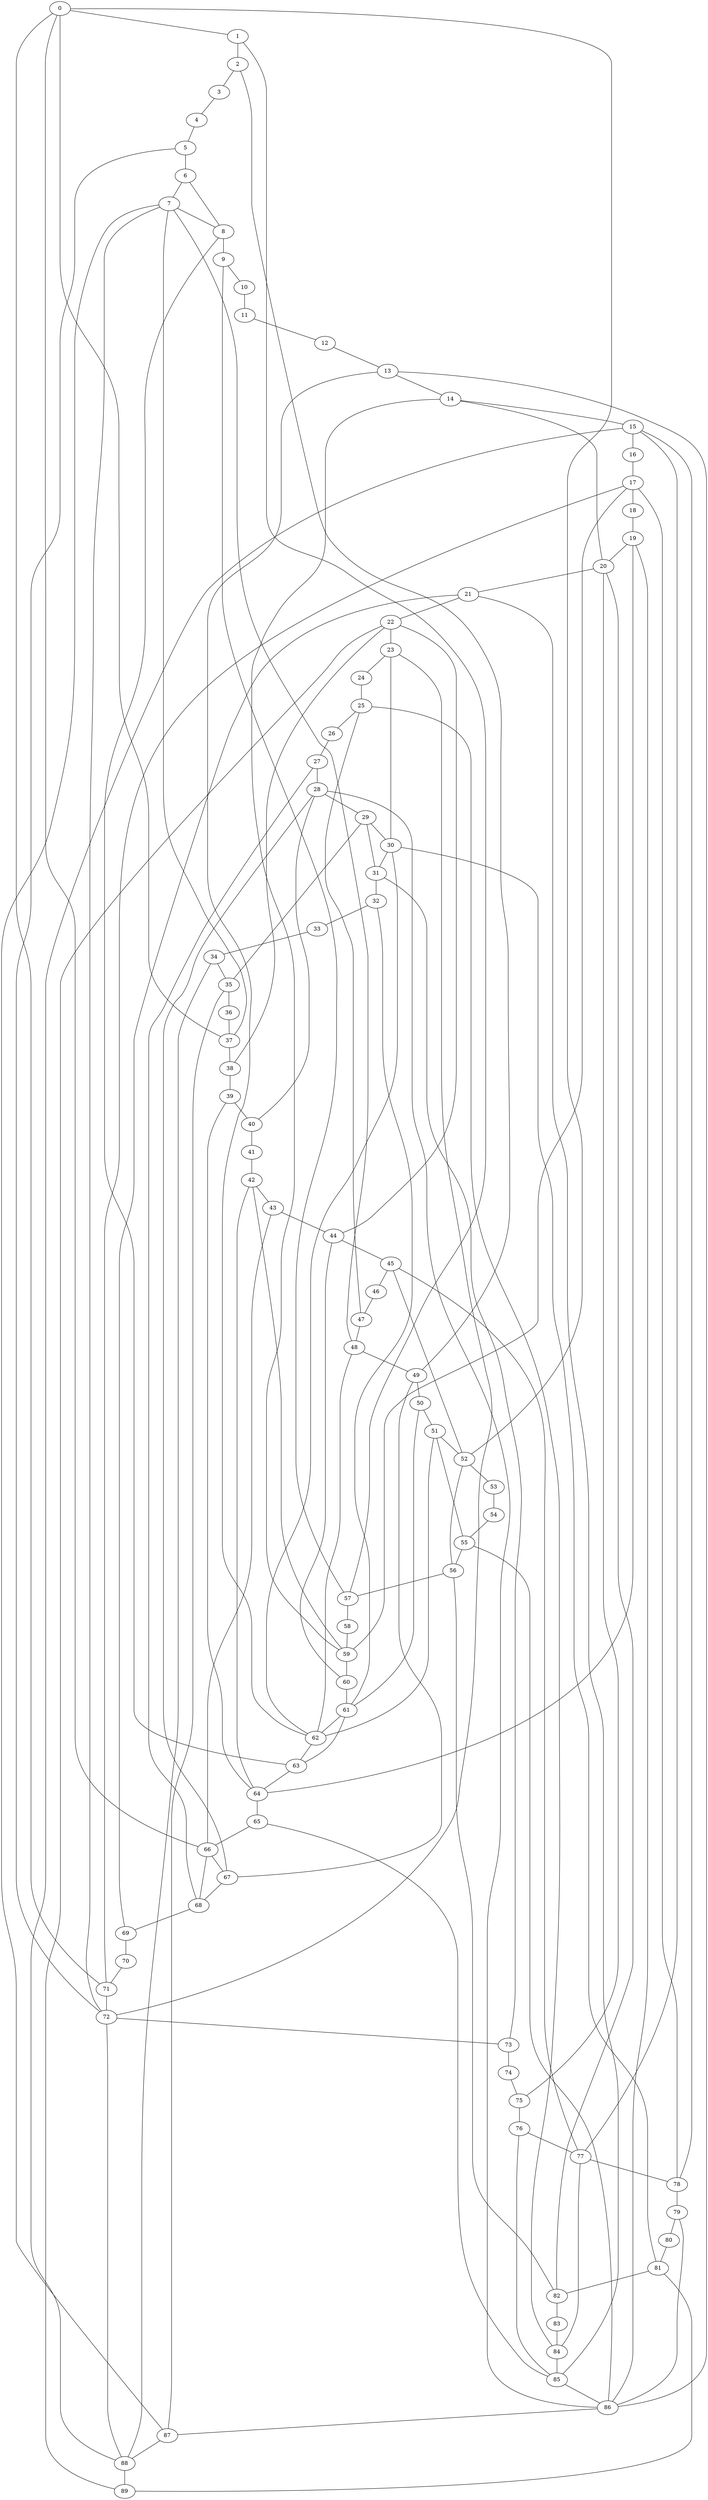 
graph graphname {
    0 -- 1
0 -- 37
0 -- 66
0 -- 71
0 -- 52
1 -- 2
1 -- 57
2 -- 3
2 -- 49
3 -- 4
4 -- 5
5 -- 6
5 -- 72
6 -- 7
6 -- 8
7 -- 8
7 -- 37
7 -- 72
7 -- 87
7 -- 48
8 -- 9
8 -- 63
9 -- 10
9 -- 57
10 -- 11
11 -- 12
12 -- 13
13 -- 14
13 -- 62
13 -- 86
14 -- 15
14 -- 59
14 -- 20
15 -- 16
15 -- 78
15 -- 88
15 -- 77
16 -- 17
17 -- 18
17 -- 59
17 -- 71
17 -- 78
18 -- 19
19 -- 20
19 -- 86
19 -- 64
20 -- 21
20 -- 75
20 -- 82
21 -- 22
21 -- 85
21 -- 69
22 -- 23
22 -- 44
22 -- 38
22 -- 89
23 -- 24
23 -- 30
23 -- 72
24 -- 25
25 -- 26
25 -- 47
25 -- 84
26 -- 27
27 -- 28
27 -- 68
28 -- 29
28 -- 67
28 -- 40
28 -- 86
29 -- 30
29 -- 35
29 -- 31
30 -- 31
30 -- 62
30 -- 81
31 -- 32
31 -- 73
32 -- 33
32 -- 61
33 -- 34
34 -- 35
34 -- 88
35 -- 36
35 -- 87
36 -- 37
37 -- 38
38 -- 39
39 -- 40
39 -- 64
40 -- 41
41 -- 42
42 -- 43
42 -- 64
42 -- 59
43 -- 44
43 -- 66
44 -- 45
44 -- 60
45 -- 46
45 -- 52
45 -- 77
46 -- 47
47 -- 48
48 -- 49
48 -- 62
49 -- 50
49 -- 67
50 -- 51
50 -- 61
51 -- 52
51 -- 55
51 -- 62
52 -- 53
52 -- 56
53 -- 54
54 -- 55
55 -- 56
55 -- 86
56 -- 57
56 -- 82
57 -- 58
58 -- 59
59 -- 60
60 -- 61
61 -- 62
61 -- 63
62 -- 63
63 -- 64
64 -- 65
65 -- 66
65 -- 85
66 -- 67
66 -- 68
67 -- 68
68 -- 69
69 -- 70
70 -- 71
71 -- 72
72 -- 73
72 -- 88
73 -- 74
74 -- 75
75 -- 76
76 -- 77
76 -- 85
77 -- 78
77 -- 84
78 -- 79
79 -- 80
79 -- 86
80 -- 81
81 -- 82
81 -- 89
82 -- 83
83 -- 84
84 -- 85
85 -- 86
86 -- 87
87 -- 88
88 -- 89

}
